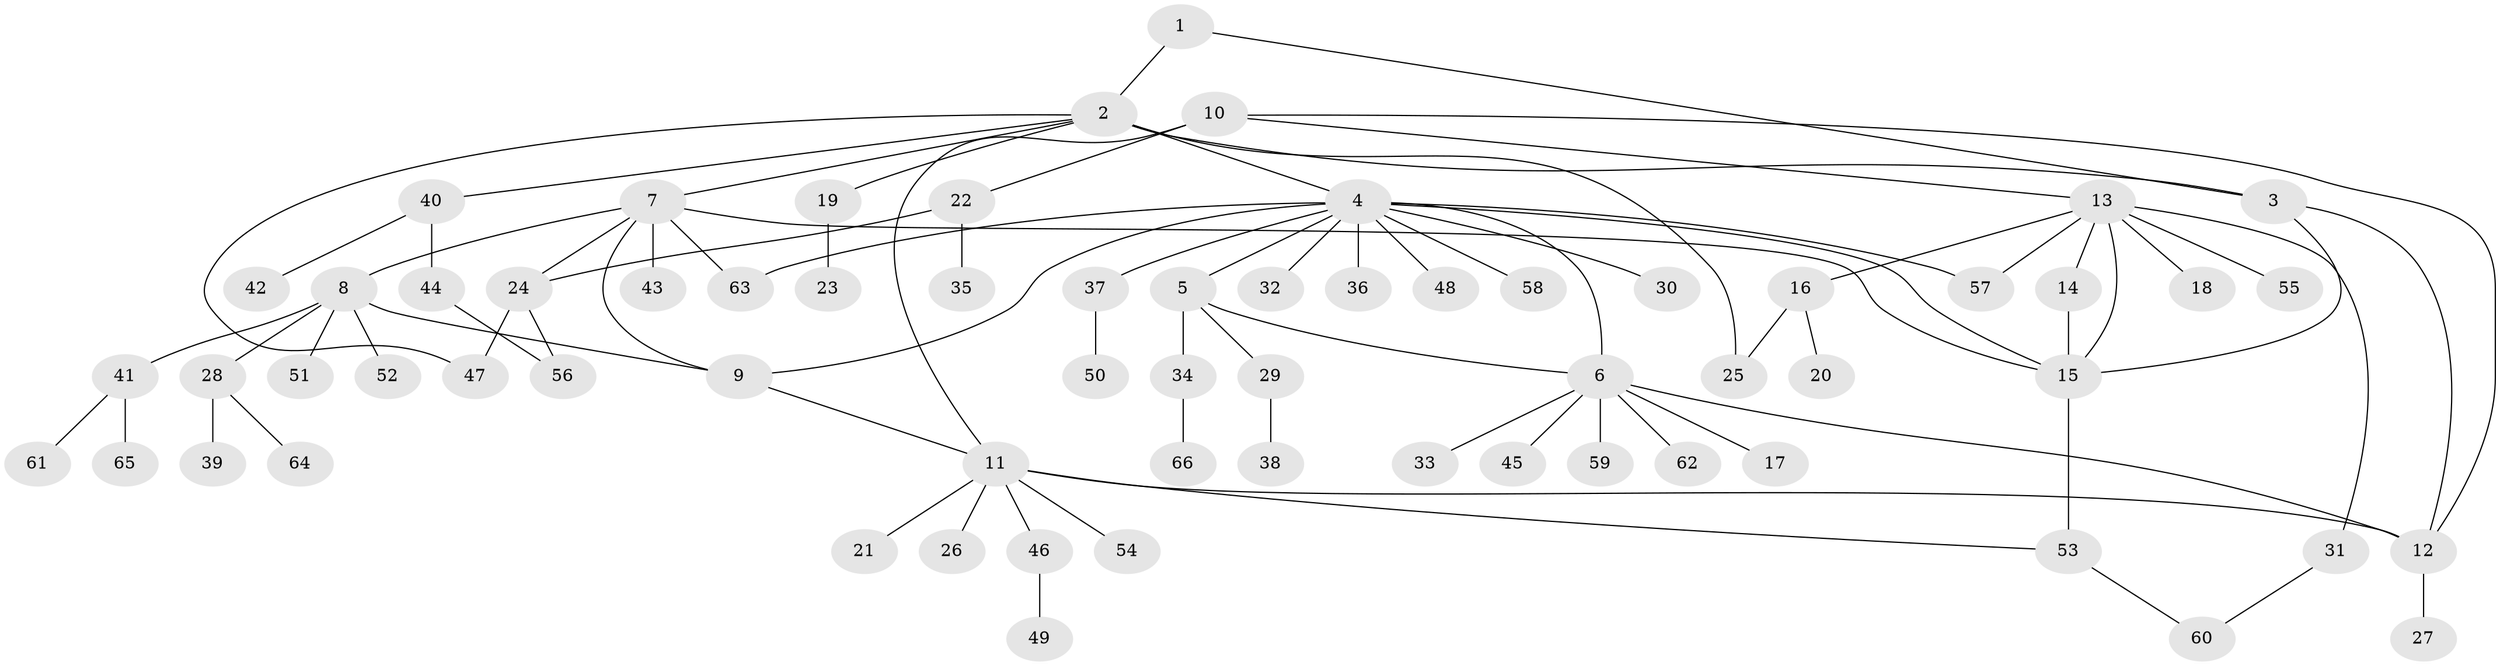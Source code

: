 // Generated by graph-tools (version 1.1) at 2025/55/03/09/25 04:55:05]
// undirected, 66 vertices, 84 edges
graph export_dot {
graph [start="1"]
  node [color=gray90,style=filled];
  1;
  2;
  3;
  4;
  5;
  6;
  7;
  8;
  9;
  10;
  11;
  12;
  13;
  14;
  15;
  16;
  17;
  18;
  19;
  20;
  21;
  22;
  23;
  24;
  25;
  26;
  27;
  28;
  29;
  30;
  31;
  32;
  33;
  34;
  35;
  36;
  37;
  38;
  39;
  40;
  41;
  42;
  43;
  44;
  45;
  46;
  47;
  48;
  49;
  50;
  51;
  52;
  53;
  54;
  55;
  56;
  57;
  58;
  59;
  60;
  61;
  62;
  63;
  64;
  65;
  66;
  1 -- 2;
  1 -- 3;
  2 -- 3;
  2 -- 4;
  2 -- 7;
  2 -- 19;
  2 -- 25;
  2 -- 40;
  2 -- 47;
  3 -- 12;
  3 -- 15;
  4 -- 5;
  4 -- 6;
  4 -- 9;
  4 -- 15;
  4 -- 30;
  4 -- 32;
  4 -- 36;
  4 -- 37;
  4 -- 48;
  4 -- 57;
  4 -- 58;
  4 -- 63;
  5 -- 6;
  5 -- 29;
  5 -- 34;
  6 -- 12;
  6 -- 17;
  6 -- 33;
  6 -- 45;
  6 -- 59;
  6 -- 62;
  7 -- 8;
  7 -- 9;
  7 -- 15;
  7 -- 24;
  7 -- 43;
  7 -- 63;
  8 -- 9;
  8 -- 28;
  8 -- 41;
  8 -- 51;
  8 -- 52;
  9 -- 11;
  10 -- 11;
  10 -- 12;
  10 -- 13;
  10 -- 22;
  11 -- 12;
  11 -- 21;
  11 -- 26;
  11 -- 46;
  11 -- 53;
  11 -- 54;
  12 -- 27;
  13 -- 14;
  13 -- 15;
  13 -- 16;
  13 -- 18;
  13 -- 31;
  13 -- 55;
  13 -- 57;
  14 -- 15;
  15 -- 53;
  16 -- 20;
  16 -- 25;
  19 -- 23;
  22 -- 24;
  22 -- 35;
  24 -- 47;
  24 -- 56;
  28 -- 39;
  28 -- 64;
  29 -- 38;
  31 -- 60;
  34 -- 66;
  37 -- 50;
  40 -- 42;
  40 -- 44;
  41 -- 61;
  41 -- 65;
  44 -- 56;
  46 -- 49;
  53 -- 60;
}
